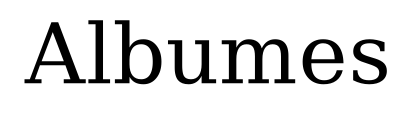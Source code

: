 digraph G { 
labelloc="t";
label="Albumes";
node[shape=box, color=red];
fontsize = 40;
{ rank = same;  }
} 
